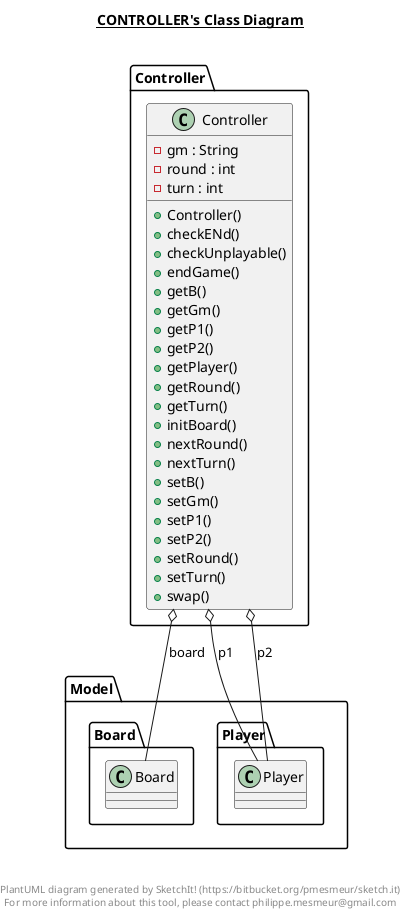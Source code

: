 @startuml

title __CONTROLLER's Class Diagram__\n

  namespace Controller {
    class Controller.Controller {
        - gm : String
        - round : int
        - turn : int
        + Controller()
        + checkENd()
        + checkUnplayable()
        + endGame()
        + getB()
        + getGm()
        + getP1()
        + getP2()
        + getPlayer()
        + getRound()
        + getTurn()
        + initBoard()
        + nextRound()
        + nextTurn()
        + setB()
        + setGm()
        + setP1()
        + setP2()
        + setRound()
        + setTurn()
        + swap()
    }
  }
  

  Controller.Controller o-- Model.Board.Board : board
  Controller.Controller o-- Model.Player.Player : p1
  Controller.Controller o-- Model.Player.Player : p2


right footer


PlantUML diagram generated by SketchIt! (https://bitbucket.org/pmesmeur/sketch.it)
For more information about this tool, please contact philippe.mesmeur@gmail.com
endfooter

@enduml
